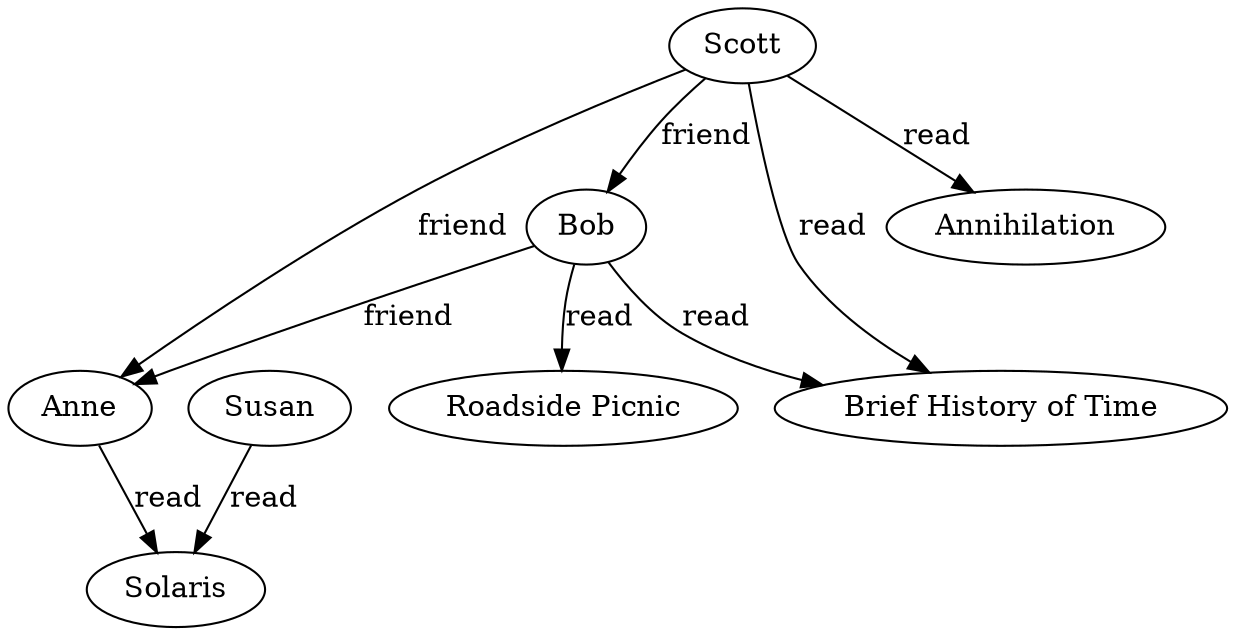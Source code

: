 /* Created by igraph 0.7.0 */
digraph {
  0 [
    name=Scott
    age=36
    label="Scott"
    id=1
  ];
  1 [
    name=Bob
    age=47
    label="Bob"
    id=2
  ];
  2 [
    name=Anne
    age=34
    label="Anne"
    id=3
  ];
  3 [
    name=Susan
    age=45
    label="Susan"
    id=4
  ];
  4 [
    category=novel
    title=Solaris
    label="Solaris"
    id=5
  ];
  5 [
    category=novel
    title="Roadside Picnic"
    label="Roadside Picnic"
    id=6
  ];
  6 [
    category=novel
    title=Annihilation
    label="Annihilation"
    id=7
  ];
  7 [
    category=nonfiction
    title="Brief History of Time"
    label="Brief History of Time"
    id=8
  ];

  0 -> 2 [
    label="friend"
    id=16
  ];
  1 -> 2 [
    label="friend"
    id=17
  ];
  0 -> 6 [
    label="read"
    id=9
  ];
  0 -> 7 [
    label="read"
    id=10
  ];
  1 -> 7 [
    label="read"
    id=11
  ];
  1 -> 5 [
    label="read"
    id=12
  ];
  2 -> 4 [
    label="read"
    id=13
  ];
  3 -> 4 [
    label="read"
    id=14
  ];
  0 -> 1 [
    label="friend"
    id=15
  ];
}
